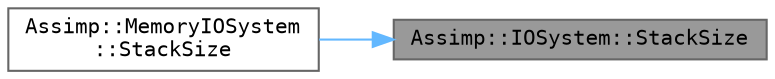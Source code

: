 digraph "Assimp::IOSystem::StackSize"
{
 // LATEX_PDF_SIZE
  bgcolor="transparent";
  edge [fontname=Terminal,fontsize=10,labelfontname=Helvetica,labelfontsize=10];
  node [fontname=Terminal,fontsize=10,shape=box,height=0.2,width=0.4];
  rankdir="RL";
  Node1 [label="Assimp::IOSystem::StackSize",height=0.2,width=0.4,color="gray40", fillcolor="grey60", style="filled", fontcolor="black",tooltip="Returns the number of directories stored on the stack."];
  Node1 -> Node2 [dir="back",color="steelblue1",style="solid"];
  Node2 [label="Assimp::MemoryIOSystem\l::StackSize",height=0.2,width=0.4,color="grey40", fillcolor="white", style="filled",URL="$class_assimp_1_1_memory_i_o_system.html#ae78391f2a4e643eb7e228017caea5b78",tooltip="Returns the stack size."];
}
